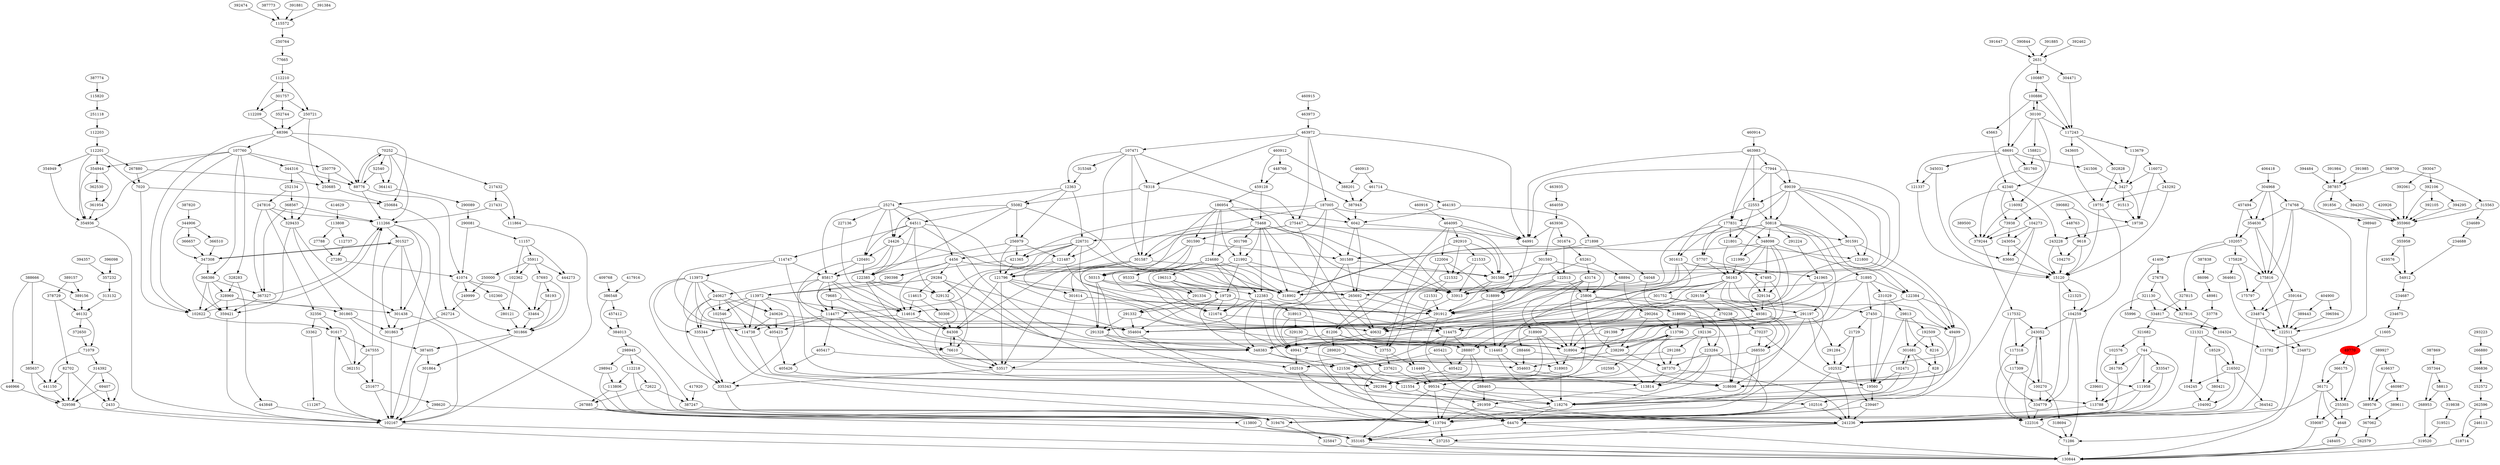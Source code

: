 digraph G  {
    49770 [color=red, style=filled];
417920 -> 387247;
392462 -> 2631;
387857 -> 355960;
387857 -> 391856;
387857 -> 394263;
406418 -> 304968;
417916 -> 386548;
394263 -> 355960;
392474 -> 115572;
387869 -> 357344;
115572 -> 250764;
250764 -> 77665;
391984 -> 387857;
389156 -> 46132;
404900 -> 396594;
404900 -> 389443;
389157 -> 378729;
389157 -> 389156;
414629 -> 113808;
113808 -> 112737;
113808 -> 27788;
27788 -> 27280;
27280 -> 41074;
389927 -> 389576;
389927 -> 416637;
391856 -> 355960;
112737 -> 27280;
409768 -> 386548;
391985 -> 387857;
41074 -> 102360;
41074 -> 33464;
41074 -> 301866;
41074 -> 249999;
249999 -> 262724;
102360 -> 280121;
301866 -> 301864;
301866 -> 387405;
460916 -> 464095;
301864 -> 102167;
102167 -> 130844;
420926 -> 355960;
387247 -> 353165;
353165 -> 130844;
304968 -> 175816;
304968 -> 174768;
304968 -> 457494;
304968 -> 354630;
457494 -> 102057;
457494 -> 354630;
102057 -> 175816;
102057 -> 175828;
102057 -> 41406;
102057 -> 327815;
327815 -> 327816;
327815 -> 334817;
327816 -> 104324;
104324 -> 113782;
77665 -> 112210;
174768 -> 175816;
174768 -> 234874;
174768 -> 298940;
174768 -> 354630;
174768 -> 122511;
122511 -> 234872;
122511 -> 71286;
298940 -> 113782;
71286 -> 130844;
175816 -> 175797;
175816 -> 122511;
396594 -> 122511;
46132 -> 372650;
46132 -> 71079;
71079 -> 314392;
71079 -> 441150;
314392 -> 2433;
314392 -> 329598;
314392 -> 69407;
2433 -> 102167;
329598 -> 130844;
69407 -> 2433;
69407 -> 329598;
372650 -> 71079;
441150 -> 329598;
175797 -> 234874;
33464 -> 301866;
280121 -> 301866;
386548 -> 457412;
386548 -> 384013;
384013 -> 298945;
384013 -> 387247;
457412 -> 384013;
387774 -> 115820;
387820 -> 344906;
388666 -> 389156;
388666 -> 385637;
388666 -> 446966;
113782 -> 241236;
391647 -> 2631;
390844 -> 2631;
387773 -> 115572;
41406 -> 55996;
41406 -> 27678;
27678 -> 327816;
27678 -> 321130;
55996 -> 104324;
463935 -> 464059;
464059 -> 463936;
463936 -> 301593;
463936 -> 301674;
463936 -> 64991;
301593 -> 122513;
301593 -> 301586;
301593 -> 318899;
301593 -> 25806;
122513 -> 291912;
122513 -> 40632;
122513 -> 318899;
122513 -> 25806;
301586 -> 291912;
301586 -> 33913;
301674 -> 122513;
301674 -> 65261;
291912 -> 40632;
291912 -> 118276;
118276 -> 113794;
118276 -> 64470;
113794 -> 237253;
113794 -> 353165;
368709 -> 387857;
368709 -> 315563;
315563 -> 355960;
315563 -> 234689;
298945 -> 112218;
298945 -> 319476;
298945 -> 298941;
318899 -> 291912;
318899 -> 114463;
114463 -> 354603;
114463 -> 118276;
354603 -> 113814;
113814 -> 291959;
378729 -> 46132;
378729 -> 82702;
82702 -> 2433;
82702 -> 441150;
82702 -> 329598;
40632 -> 64470;
319476 -> 325847;
325847 -> 130844;
464095 -> 318899;
464095 -> 122004;
464095 -> 81206;
464095 -> 292910;
464095 -> 64991;
122004 -> 318899;
122004 -> 121532;
122004 -> 81206;
292910 -> 23753;
292910 -> 301586;
292910 -> 121532;
292910 -> 121533;
81206 -> 23753;
81206 -> 348383;
81206 -> 289820;
81206 -> 114463;
289820 -> 354603;
289820 -> 237621;
237621 -> 113794;
237621 -> 99534;
391881 -> 115572;
33913 -> 40632;
64991 -> 33913;
121532 -> 23753;
121532 -> 121531;
121531 -> 291912;
121531 -> 114469;
114469 -> 318698;
114469 -> 99534;
416637 -> 389576;
416637 -> 460987;
460987 -> 389576;
460987 -> 389611;
298941 -> 319476;
298941 -> 113806;
113806 -> 319476;
113806 -> 267885;
65261 -> 68894;
65261 -> 43174;
65261 -> 318902;
68894 -> 290264;
68894 -> 25806;
391384 -> 115572;
43174 -> 318904;
43174 -> 121554;
43174 -> 318909;
43174 -> 25806;
43174 -> 318902;
267885 -> 113800;
267885 -> 319476;
267885 -> 353165;
113800 -> 237253;
113800 -> 353165;
318902 -> 318903;
318903 -> 121554;
318903 -> 118276;
318904 -> 318698;
318904 -> 318903;
318909 -> 318904;
318909 -> 121554;
318909 -> 318903;
318909 -> 114463;
121533 -> 33913;
121533 -> 301586;
121533 -> 121532;
234689 -> 234688;
234688 -> 54912;
54912 -> 234687;
234687 -> 234675;
234675 -> 11605;
396098 -> 357232;
460912 -> 459128;
460912 -> 388201;
460912 -> 448766;
387838 -> 86096;
355960 -> 355958;
446966 -> 329598;
389443 -> 122511;
262724 -> 301863;
301863 -> 102167;
237253 -> 130844;
354630 -> 175816;
354630 -> 102057;
354630 -> 359164;
389500 -> 379244;
115820 -> 251118;
2631 -> 304471;
2631 -> 68691;
2631 -> 100887;
393047 -> 392106;
393047 -> 392061;
100887 -> 117243;
100887 -> 100886;
100886 -> 117243;
100886 -> 30100;
100886 -> 45663;
30100 -> 68691;
30100 -> 117243;
30100 -> 42340;
30100 -> 158821;
30100 -> 100886;
392061 -> 355960;
392106 -> 355960;
392106 -> 392105;
392106 -> 394295;
392105 -> 355960;
394295 -> 355960;
348383 -> 121536;
348383 -> 118276;
121536 -> 292394;
121536 -> 118276;
292394 -> 291959;
389576 -> 367062;
367062 -> 262579;
262579 -> 130844;
23753 -> 114469;
23753 -> 237621;
344906 -> 366657;
344906 -> 347308;
344906 -> 366510;
347308 -> 366386;
347308 -> 359421;
347308 -> 301527;
301527 -> 319476;
301527 -> 347308;
301527 -> 301438;
301527 -> 301863;
359421 -> 102167;
301438 -> 102167;
301438 -> 301863;
366510 -> 347308;
366386 -> 328969;
366386 -> 359421;
366386 -> 102622;
366386 -> 367327;
328969 -> 102622;
328969 -> 301865;
328969 -> 359421;
328969 -> 301438;
301865 -> 387405;
301865 -> 301863;
367327 -> 111266;
367327 -> 359421;
111266 -> 301527;
111266 -> 301438;
111266 -> 102167;
366657 -> 347308;
391885 -> 2631;
387405 -> 301864;
387405 -> 102167;
25806 -> 318699;
25806 -> 223284;
25806 -> 238299;
25806 -> 114463;
389611 -> 367062;
223284 -> 287370;
223284 -> 118276;
223284 -> 113814;
223284 -> 64470;
287370 -> 241236;
287370 -> 113814;
99534 -> 241236;
99534 -> 113794;
99534 -> 113788;
99534 -> 353165;
359164 -> 234874;
359164 -> 122511;
86096 -> 48981;
234872 -> 130844;
112210 -> 250721;
112210 -> 301757;
112210 -> 112209;
301757 -> 352744;
301757 -> 250721;
301757 -> 112209;
334817 -> 321682;
334817 -> 104324;
321682 -> 102576;
321682 -> 744;
460913 -> 388201;
460913 -> 461714;
461714 -> 464193;
461714 -> 387943;
318699 -> 318698;
318699 -> 113796;
113796 -> 287370;
113796 -> 238299;
113796 -> 113794;
113796 -> 102595;
102576 -> 261795;
102576 -> 111958;
111958 -> 241236;
111958 -> 113788;
261795 -> 241236;
464193 -> 6042;
464193 -> 271898;
6042 -> 265692;
6042 -> 301589;
6042 -> 64991;
301589 -> 301586;
301589 -> 265692;
301589 -> 49941;
49941 -> 318698;
49941 -> 102519;
271898 -> 54048;
271898 -> 301589;
54048 -> 192136;
54048 -> 265692;
192136 -> 291288;
192136 -> 223284;
192136 -> 49941;
192136 -> 113814;
291288 -> 287370;
291288 -> 102519;
102595 -> 99534;
102519 -> 113794;
102519 -> 241236;
112209 -> 68396;
68396 -> 88776;
68396 -> 107760;
68396 -> 250684;
68396 -> 102622;
357232 -> 313132;
313132 -> 46132;
250684 -> 262724;
88776 -> 111266;
88776 -> 70252;
88776 -> 41074;
379244 -> 117532;
117532 -> 334779;
117532 -> 243052;
117532 -> 117318;
70252 -> 217432;
70252 -> 88776;
70252 -> 111266;
70252 -> 52540;
70252 -> 364141;
217432 -> 111864;
217432 -> 217431;
217431 -> 111864;
217431 -> 111266;
334779 -> 122316;
52540 -> 88776;
52540 -> 364141;
117318 -> 122316;
117318 -> 117309;
117309 -> 122316;
117309 -> 100270;
100270 -> 334779;
100270 -> 243052;
100270 -> 318694;
122316 -> 71286;
111864 -> 102167;
121554 -> 64470;
68691 -> 381760;
68691 -> 121337;
68691 -> 241506;
68691 -> 19738;
68691 -> 345031;
19738 -> 243228;
121337 -> 15120;
15120 -> 104259;
15120 -> 334779;
15120 -> 121325;
364141 -> 290089;
243228 -> 15120;
243228 -> 104270;
290089 -> 290081;
290081 -> 41074;
290081 -> 11157;
11157 -> 444273;
11157 -> 102362;
11157 -> 35911;
744 -> 241236;
744 -> 261795;
744 -> 113788;
744 -> 111958;
744 -> 333547;
102362 -> 280121;
333547 -> 241236;
333547 -> 111958;
345031 -> 15120;
345031 -> 121337;
381760 -> 379244;
104259 -> 334779;
104259 -> 243052;
104259 -> 71286;
35911 -> 250000;
35911 -> 444273;
35911 -> 102362;
35911 -> 57693;
250000 -> 249999;
390882 -> 9618;
390882 -> 448763;
9618 -> 15120;
9618 -> 104270;
104270 -> 15120;
241236 -> 237253;
241236 -> 353165;
175828 -> 175816;
175828 -> 175797;
175828 -> 364661;
394357 -> 357232;
48981 -> 33778;
460914 -> 463983;
385637 -> 441150;
385637 -> 329598;
11605 -> 49770;
321130 -> 327816;
321130 -> 239601;
321130 -> 334817;
444273 -> 301866;
64470 -> 130844;
64470 -> 353165;
304471 -> 117243;
290264 -> 288466;
290264 -> 238299;
290264 -> 113796;
288466 -> 354603;
288466 -> 113814;
112218 -> 319476;
112218 -> 72622;
112218 -> 113806;
72622 -> 267885;
72622 -> 387247;
238299 -> 287370;
238299 -> 354603;
238299 -> 113796;
265692 -> 291912;
265692 -> 40632;
265692 -> 49941;
57693 -> 33464;
57693 -> 58193;
57693 -> 301866;
58193 -> 33464;
58193 -> 301866;
102622 -> 91617;
102622 -> 111266;
250721 -> 68396;
250721 -> 250685;
250685 -> 250684;
45663 -> 42340;
357344 -> 268953;
357344 -> 58813;
268953 -> 319520;
319520 -> 130844;
58813 -> 268953;
58813 -> 319838;
319838 -> 319521;
319521 -> 319520;
91617 -> 247555;
91617 -> 102167;
247555 -> 111266;
247555 -> 251677;
247555 -> 362151;
251677 -> 298620;
251677 -> 102167;
113788 -> 241236;
362151 -> 91617;
362151 -> 251677;
241506 -> 3427;
448763 -> 9618;
3427 -> 91513;
3427 -> 73938;
3427 -> 19738;
73938 -> 379244;
73938 -> 243054;
251118 -> 112203;
112203 -> 112201;
112201 -> 267880;
112201 -> 354936;
112201 -> 354944;
112201 -> 7020;
112201 -> 354949;
354944 -> 354936;
354944 -> 362530;
354944 -> 361954;
354949 -> 354936;
7020 -> 250684;
7020 -> 102622;
267880 -> 7020;
267880 -> 250685;
362530 -> 361954;
354936 -> 102167;
361954 -> 354936;
42340 -> 243228;
42340 -> 73938;
42340 -> 83660;
42340 -> 116092;
298620 -> 319476;
298620 -> 102167;
83660 -> 15120;
158821 -> 381760;
158821 -> 116092;
318694 -> 71286;
387943 -> 6042;
293223 -> 266880;
266880 -> 266836;
266836 -> 252572;
252572 -> 262596;
262596 -> 246113;
262596 -> 318714;
234874 -> 234872;
234874 -> 319476;
234874 -> 122511;
246113 -> 318714;
352744 -> 68396;
388201 -> 387943;
318698 -> 118276;
49770 -> 366175;
49770 -> 36171;
49770 -> 255303;
255303 -> 4648;
255303 -> 359087;
4648 -> 248405;
359087 -> 130844;
364661 -> 122511;
36171 -> 4648;
36171 -> 359087;
36171 -> 319476;
36171 -> 255303;
243052 -> 122316;
243052 -> 117318;
243052 -> 100270;
121325 -> 104259;
243054 -> 15120;
243054 -> 83660;
463983 -> 77944;
463983 -> 22553;
463983 -> 64991;
463983 -> 177831;
463983 -> 89039;
459128 -> 186954;
459128 -> 75468;
177831 -> 348098;
177831 -> 121801;
177831 -> 57707;
177831 -> 301613;
177831 -> 301591;
177831 -> 33913;
301591 -> 121800;
301591 -> 301586;
301591 -> 49499;
22553 -> 121801;
22553 -> 50818;
22553 -> 301613;
50818 -> 348098;
50818 -> 121990;
50818 -> 57707;
50818 -> 122384;
50818 -> 291224;
50818 -> 318902;
50818 -> 31895;
50818 -> 318904;
121990 -> 56163;
122384 -> 318904;
122384 -> 121554;
122384 -> 49499;
31895 -> 318904;
31895 -> 122384;
31895 -> 27450;
31895 -> 231029;
31895 -> 318902;
291224 -> 241965;
301613 -> 301752;
301613 -> 291912;
301613 -> 40632;
301613 -> 329134;
301613 -> 47495;
47495 -> 318904;
47495 -> 49381;
47495 -> 329134;
241965 -> 354604;
241965 -> 291197;
354604 -> 113794;
329134 -> 318904;
329134 -> 49381;
301752 -> 291912;
301752 -> 319476;
301752 -> 268550;
268550 -> 121536;
268550 -> 319476;
268550 -> 118276;
27450 -> 19560;
27450 -> 21729;
27450 -> 49499;
348098 -> 56163;
348098 -> 121990;
348098 -> 47495;
348098 -> 354604;
348098 -> 329134;
348098 -> 122384;
348098 -> 318902;
121800 -> 291912;
121800 -> 49499;
121801 -> 121800;
121801 -> 56163;
186954 -> 121992;
186954 -> 50315;
186954 -> 75468;
186954 -> 224680;
186954 -> 301590;
186954 -> 6042;
121992 -> 291912;
121992 -> 19729;
121992 -> 50315;
121992 -> 265692;
50315 -> 291328;
50315 -> 121674;
50315 -> 114475;
50315 -> 265692;
50315 -> 348383;
291328 -> 292394;
291328 -> 288807;
291328 -> 102519;
19729 -> 291332;
19729 -> 121674;
19729 -> 114475;
19729 -> 354604;
19729 -> 348383;
291332 -> 291328;
291332 -> 354604;
291332 -> 288807;
301590 -> 291328;
301590 -> 121674;
301590 -> 50315;
301590 -> 301589;
288807 -> 288465;
288807 -> 292394;
288807 -> 405422;
224680 -> 95333;
224680 -> 121674;
224680 -> 122383;
224680 -> 19729;
224680 -> 318902;
224680 -> 196313;
122383 -> 291328;
122383 -> 318913;
122383 -> 121674;
122383 -> 114475;
122383 -> 121554;
122383 -> 348383;
114475 -> 121536;
114475 -> 405421;
114475 -> 288807;
405421 -> 121536;
405421 -> 405422;
405422 -> 292394;
366175 -> 36171;
366175 -> 255303;
318913 -> 318904;
318913 -> 329130;
318913 -> 49941;
329130 -> 318904;
329130 -> 49941;
121674 -> 114475;
121674 -> 49941;
75468 -> 301590;
75468 -> 301798;
75468 -> 121992;
75468 -> 122383;
75468 -> 301589;
75468 -> 318902;
75468 -> 318904;
75468 -> 33913;
89039 -> 50818;
89039 -> 177831;
89039 -> 121800;
89039 -> 301586;
89039 -> 22553;
89039 -> 301591;
89039 -> 33913;
288465 -> 102516;
288465 -> 291959;
394484 -> 387857;
248405 -> 130844;
196313 -> 19729;
196313 -> 291334;
196313 -> 318902;
196313 -> 122383;
291334 -> 291332;
49499 -> 318698;
49499 -> 102532;
102532 -> 113794;
102532 -> 241236;
95333 -> 19729;
95333 -> 291334;
21729 -> 102532;
21729 -> 239467;
21729 -> 291284;
57707 -> 56163;
57707 -> 354604;
57707 -> 241965;
56163 -> 49381;
56163 -> 329159;
56163 -> 114475;
56163 -> 354604;
56163 -> 49499;
56163 -> 291197;
56163 -> 348383;
49381 -> 318698;
49381 -> 114475;
49381 -> 291398;
49381 -> 268550;
49381 -> 348383;
291398 -> 292394;
291398 -> 288807;
301798 -> 224680;
301798 -> 121992;
329159 -> 27450;
329159 -> 114475;
329159 -> 270238;
329159 -> 348383;
19560 -> 239467;
19560 -> 118276;
270238 -> 318698;
270238 -> 114475;
270238 -> 270237;
239467 -> 113794;
239467 -> 241236;
270237 -> 19560;
270237 -> 268550;
270237 -> 348383;
107760 -> 354944;
107760 -> 250779;
107760 -> 366386;
107760 -> 354936;
107760 -> 328283;
107760 -> 344316;
107760 -> 102622;
328283 -> 443848;
328283 -> 328969;
102516 -> 113794;
102516 -> 241236;
250779 -> 88776;
250779 -> 250685;
443848 -> 102167;
116092 -> 104273;
116092 -> 379244;
239601 -> 113788;
104273 -> 379244;
104273 -> 83660;
104273 -> 319476;
104273 -> 243054;
33778 -> 121321;
121321 -> 18529;
121321 -> 104245;
121321 -> 216502;
18529 -> 380421;
18529 -> 216502;
380421 -> 104092;
216502 -> 104092;
216502 -> 104245;
216502 -> 364542;
104092 -> 122316;
364542 -> 122316;
460915 -> 463973;
463973 -> 463972;
463972 -> 275447;
463972 -> 64991;
463972 -> 187005;
463972 -> 78318;
463972 -> 107471;
291959 -> 113794;
291959 -> 241236;
231029 -> 19560;
231029 -> 29813;
78318 -> 33913;
78318 -> 55082;
78318 -> 301587;
55082 -> 122385;
55082 -> 24426;
55082 -> 256979;
55082 -> 318902;
55082 -> 64511;
29813 -> 19560;
29813 -> 301681;
29813 -> 192509;
29813 -> 8216;
448766 -> 459128;
448766 -> 387943;
77944 -> 40632;
77944 -> 50818;
77944 -> 64991;
77944 -> 177831;
77944 -> 89039;
117243 -> 302828;
117243 -> 343605;
117243 -> 113679;
64511 -> 24426;
64511 -> 120491;
64511 -> 329132;
64511 -> 122385;
64511 -> 318902;
64511 -> 318904;
64511 -> 114747;
113679 -> 116072;
113679 -> 3427;
122385 -> 329132;
122385 -> 121554;
122385 -> 84308;
301587 -> 84308;
301587 -> 301586;
301587 -> 121796;
301587 -> 53517;
301587 -> 301614;
53517 -> 318698;
53517 -> 335343;
8216 -> 828;
192509 -> 8216;
192509 -> 301681;
192509 -> 319476;
120491 -> 122385;
120491 -> 121554;
120491 -> 85817;
329132 -> 318904;
329132 -> 53517;
301614 -> 291912;
301614 -> 53517;
343605 -> 19751;
19751 -> 15120;
19751 -> 104259;
84308 -> 76610;
84308 -> 53517;
76610 -> 84308;
76610 -> 53517;
187005 -> 121796;
187005 -> 301587;
187005 -> 421365;
187005 -> 114616;
187005 -> 6042;
187005 -> 64991;
114747 -> 85817;
114747 -> 76610;
114747 -> 354604;
114747 -> 113973;
121796 -> 40632;
121796 -> 291912;
121796 -> 84308;
121796 -> 53517;
121796 -> 301614;
116072 -> 19738;
116072 -> 3427;
116072 -> 243292;
113973 -> 114738;
113973 -> 354604;
113973 -> 102546;
113973 -> 335343;
113973 -> 335344;
113973 -> 240626;
113973 -> 240627;
102546 -> 113794;
102546 -> 241236;
114738 -> 292394;
104245 -> 104092;
243292 -> 15120;
243292 -> 19751;
240627 -> 102546;
240627 -> 114738;
240627 -> 405423;
240627 -> 335344;
240627 -> 240626;
240627 -> 335343;
107471 -> 12363;
107471 -> 78318;
107471 -> 121487;
107471 -> 301587;
107471 -> 315348;
107471 -> 275447;
121487 -> 40632;
121487 -> 291912;
121487 -> 114477;
114477 -> 121536;
114477 -> 405417;
114477 -> 114738;
114477 -> 405423;
405417 -> 121536;
405417 -> 405426;
405423 -> 405426;
275447 -> 40632;
275447 -> 33913;
275447 -> 301586;
275447 -> 226731;
275447 -> 301587;
12363 -> 55082;
12363 -> 25274;
12363 -> 256979;
12363 -> 226731;
291284 -> 102532;
828 -> 318698;
828 -> 102516;
24426 -> 122385;
24426 -> 120491;
24426 -> 318902;
24426 -> 85817;
226731 -> 121796;
226731 -> 4456;
226731 -> 329132;
226731 -> 121487;
226731 -> 421365;
226731 -> 318902;
226731 -> 40632;
4456 -> 122385;
4456 -> 121554;
4456 -> 29284;
4456 -> 290398;
4456 -> 318902;
29284 -> 76610;
29284 -> 354604;
29284 -> 114477;
29284 -> 113972;
29284 -> 114615;
29284 -> 348383;
318714 -> 130844;
290398 -> 113972;
302828 -> 3427;
302828 -> 19751;
85817 -> 76610;
85817 -> 79685;
85817 -> 114477;
85817 -> 240627;
85817 -> 114616;
85817 -> 348383;
79685 -> 114616;
79685 -> 114477;
79685 -> 348383;
405426 -> 292394;
335343 -> 113794;
335344 -> 335343;
301681 -> 118276;
301681 -> 828;
301681 -> 102471;
102471 -> 19560;
102471 -> 301681;
102471 -> 118276;
240626 -> 114738;
240626 -> 354604;
240626 -> 405423;
256979 -> 85817;
256979 -> 121796;
256979 -> 421365;
256979 -> 121487;
315348 -> 12363;
113972 -> 114738;
113972 -> 354604;
113972 -> 102546;
113972 -> 335343;
113972 -> 335344;
113972 -> 240626;
421365 -> 114616;
421365 -> 121796;
355958 -> 54912;
355958 -> 429576;
429576 -> 54912;
114615 -> 114616;
114615 -> 50308;
50308 -> 84308;
114616 -> 335344;
114616 -> 84308;
91513 -> 19738;
25274 -> 227136;
25274 -> 4456;
25274 -> 24426;
25274 -> 120491;
25274 -> 85817;
25274 -> 64511;
227136 -> 114616;
344316 -> 88776;
344316 -> 329433;
344316 -> 252134;
329433 -> 301865;
329433 -> 359421;
329433 -> 301438;
291197 -> 102532;
291197 -> 291398;
291197 -> 288807;
291197 -> 292394;
291197 -> 354604;
291197 -> 291284;
252134 -> 247816;
252134 -> 368567;
247816 -> 329433;
247816 -> 111266;
247816 -> 32356;
247816 -> 367327;
32356 -> 91617;
32356 -> 33362;
32356 -> 362151;
33362 -> 111267;
111267 -> 102167;
368567 -> 329433;
368567 -> 111266;
368567 -> 367327;
}

